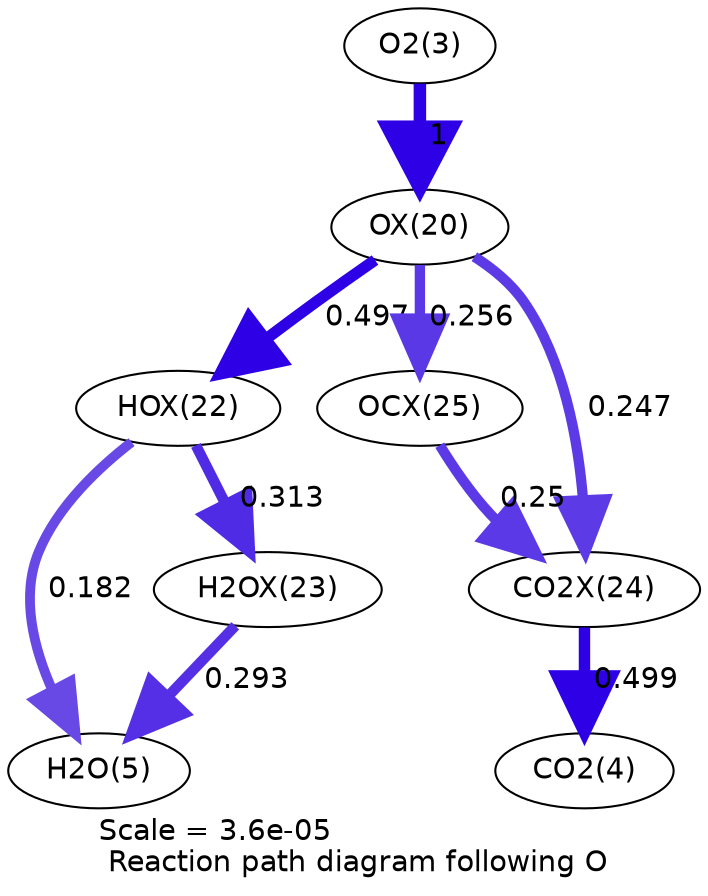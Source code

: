 digraph reaction_paths {
center=1;
s5 -> s23[fontname="Helvetica", penwidth=6, arrowsize=3, color="0.7, 1.5, 0.9"
, label=" 1"];
s23 -> s25[fontname="Helvetica", penwidth=5.47, arrowsize=2.74, color="0.7, 0.997, 0.9"
, label=" 0.497"];
s23 -> s28[fontname="Helvetica", penwidth=4.97, arrowsize=2.49, color="0.7, 0.756, 0.9"
, label=" 0.256"];
s23 -> s27[fontname="Helvetica", penwidth=4.94, arrowsize=2.47, color="0.7, 0.747, 0.9"
, label=" 0.247"];
s25 -> s7[fontname="Helvetica", penwidth=4.71, arrowsize=2.36, color="0.7, 0.682, 0.9"
, label=" 0.182"];
s25 -> s26[fontname="Helvetica", penwidth=5.12, arrowsize=2.56, color="0.7, 0.813, 0.9"
, label=" 0.313"];
s26 -> s7[fontname="Helvetica", penwidth=5.07, arrowsize=2.54, color="0.7, 0.793, 0.9"
, label=" 0.293"];
s28 -> s27[fontname="Helvetica", penwidth=4.95, arrowsize=2.48, color="0.7, 0.75, 0.9"
, label=" 0.25"];
s27 -> s6[fontname="Helvetica", penwidth=5.48, arrowsize=2.74, color="0.7, 0.999, 0.9"
, label=" 0.499"];
s5 [ fontname="Helvetica", label="O2(3)"];
s6 [ fontname="Helvetica", label="CO2(4)"];
s7 [ fontname="Helvetica", label="H2O(5)"];
s23 [ fontname="Helvetica", label="OX(20)"];
s25 [ fontname="Helvetica", label="HOX(22)"];
s26 [ fontname="Helvetica", label="H2OX(23)"];
s27 [ fontname="Helvetica", label="CO2X(24)"];
s28 [ fontname="Helvetica", label="OCX(25)"];
 label = "Scale = 3.6e-05\l Reaction path diagram following O";
 fontname = "Helvetica";
}
